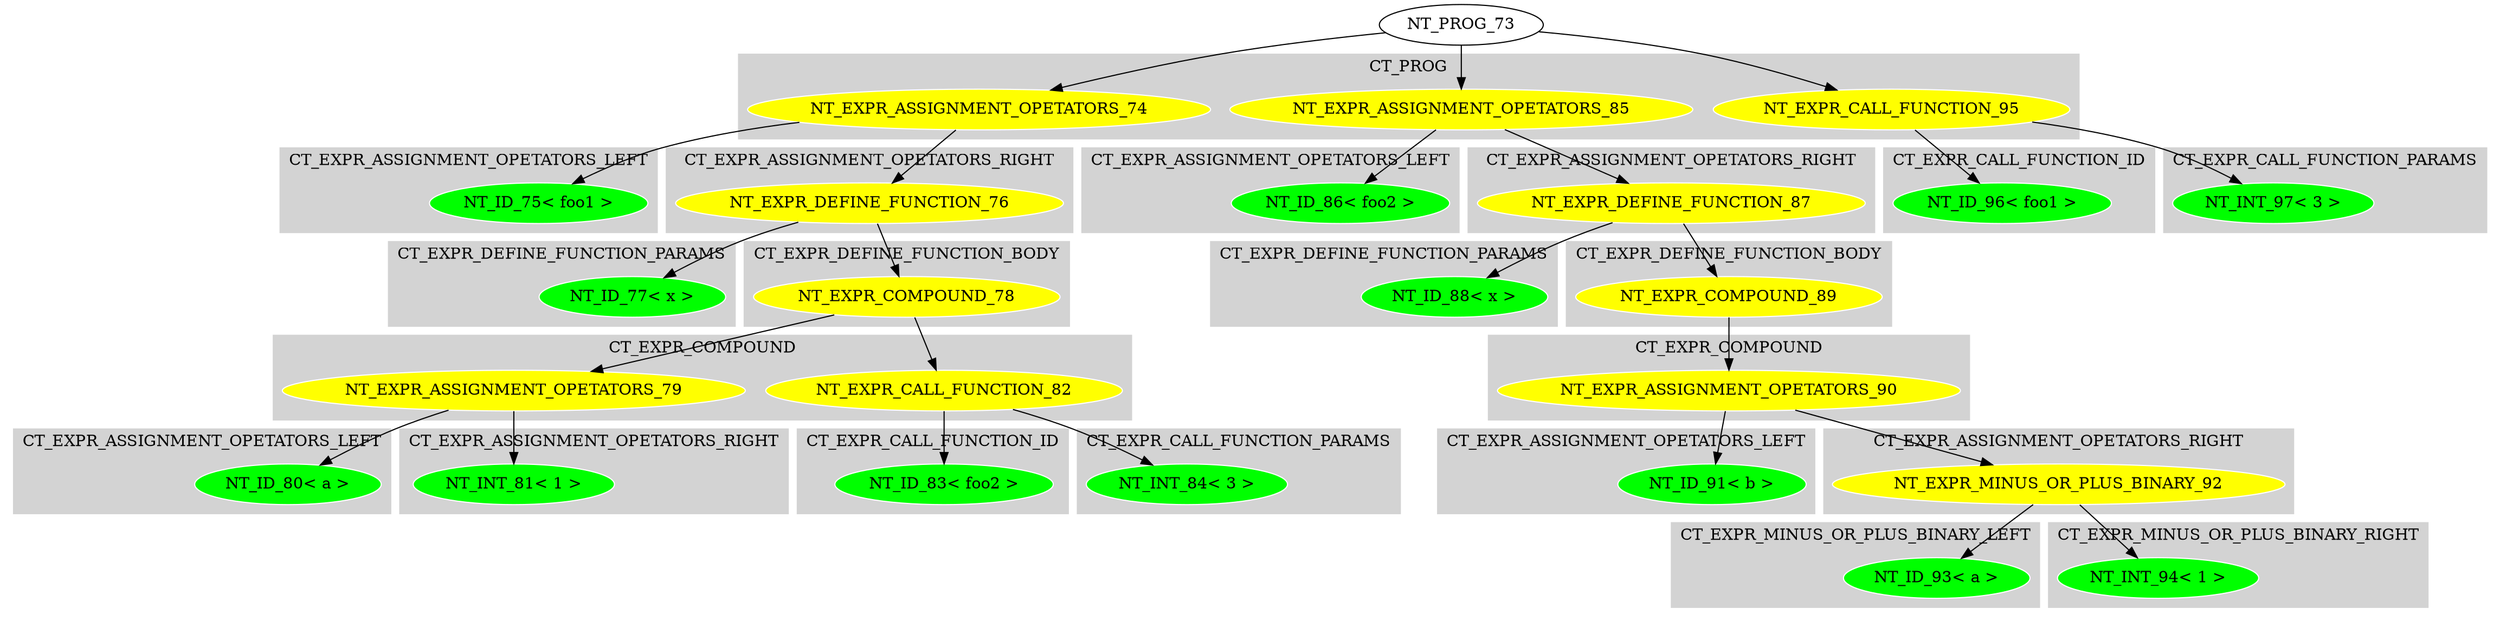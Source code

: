 digraph {

subgraph cluster0 {
 node [style=filled,color=white];
 style=filled;
 color=lightgrey;
 label = "CT_PROG";

"NT_EXPR_ASSIGNMENT_OPETATORS_74"
 [fillcolor = yellow]
"NT_EXPR_ASSIGNMENT_OPETATORS_85"
 [fillcolor = yellow]
"NT_EXPR_CALL_FUNCTION_95"
 [fillcolor = yellow]
}
"NT_PROG_73"->"NT_EXPR_ASSIGNMENT_OPETATORS_74"
subgraph cluster1 {
 node [style=filled,color=white];
 style=filled;
 color=lightgrey;
 label = "CT_EXPR_ASSIGNMENT_OPETATORS_LEFT";

"NT_ID_75< foo1 >"
 [fillcolor = green]
}
subgraph cluster2 {
 node [style=filled,color=white];
 style=filled;
 color=lightgrey;
 label = "CT_EXPR_ASSIGNMENT_OPETATORS_RIGHT";

"NT_EXPR_DEFINE_FUNCTION_76"
 [fillcolor = yellow]
}
"NT_EXPR_ASSIGNMENT_OPETATORS_74"->"NT_ID_75< foo1 >"
"NT_EXPR_ASSIGNMENT_OPETATORS_74"->"NT_EXPR_DEFINE_FUNCTION_76"
subgraph cluster3 {
 node [style=filled,color=white];
 style=filled;
 color=lightgrey;
 label = "CT_EXPR_DEFINE_FUNCTION_PARAMS";

"NT_ID_77< x >"
 [fillcolor = green]
}
subgraph cluster4 {
 node [style=filled,color=white];
 style=filled;
 color=lightgrey;
 label = "CT_EXPR_DEFINE_FUNCTION_BODY";

"NT_EXPR_COMPOUND_78"
 [fillcolor = yellow]
}
"NT_EXPR_DEFINE_FUNCTION_76"->"NT_ID_77< x >"
"NT_EXPR_DEFINE_FUNCTION_76"->"NT_EXPR_COMPOUND_78"
subgraph cluster5 {
 node [style=filled,color=white];
 style=filled;
 color=lightgrey;
 label = "CT_EXPR_COMPOUND";

"NT_EXPR_ASSIGNMENT_OPETATORS_79"
 [fillcolor = yellow]
"NT_EXPR_CALL_FUNCTION_82"
 [fillcolor = yellow]
}
"NT_EXPR_COMPOUND_78"->"NT_EXPR_ASSIGNMENT_OPETATORS_79"
subgraph cluster6 {
 node [style=filled,color=white];
 style=filled;
 color=lightgrey;
 label = "CT_EXPR_ASSIGNMENT_OPETATORS_LEFT";

"NT_ID_80< a >"
 [fillcolor = green]
}
subgraph cluster7 {
 node [style=filled,color=white];
 style=filled;
 color=lightgrey;
 label = "CT_EXPR_ASSIGNMENT_OPETATORS_RIGHT";

"NT_INT_81< 1 >"
 [fillcolor = green]
}
"NT_EXPR_ASSIGNMENT_OPETATORS_79"->"NT_ID_80< a >"
"NT_EXPR_ASSIGNMENT_OPETATORS_79"->"NT_INT_81< 1 >"
"NT_EXPR_COMPOUND_78"->"NT_EXPR_CALL_FUNCTION_82"
subgraph cluster8 {
 node [style=filled,color=white];
 style=filled;
 color=lightgrey;
 label = "CT_EXPR_CALL_FUNCTION_ID";

"NT_ID_83< foo2 >"
 [fillcolor = green]
}
subgraph cluster9 {
 node [style=filled,color=white];
 style=filled;
 color=lightgrey;
 label = "CT_EXPR_CALL_FUNCTION_PARAMS";

"NT_INT_84< 3 >"
 [fillcolor = green]
}
"NT_EXPR_CALL_FUNCTION_82"->"NT_ID_83< foo2 >"
"NT_EXPR_CALL_FUNCTION_82"->"NT_INT_84< 3 >"
"NT_PROG_73"->"NT_EXPR_ASSIGNMENT_OPETATORS_85"
subgraph cluster10 {
 node [style=filled,color=white];
 style=filled;
 color=lightgrey;
 label = "CT_EXPR_ASSIGNMENT_OPETATORS_LEFT";

"NT_ID_86< foo2 >"
 [fillcolor = green]
}
subgraph cluster11 {
 node [style=filled,color=white];
 style=filled;
 color=lightgrey;
 label = "CT_EXPR_ASSIGNMENT_OPETATORS_RIGHT";

"NT_EXPR_DEFINE_FUNCTION_87"
 [fillcolor = yellow]
}
"NT_EXPR_ASSIGNMENT_OPETATORS_85"->"NT_ID_86< foo2 >"
"NT_EXPR_ASSIGNMENT_OPETATORS_85"->"NT_EXPR_DEFINE_FUNCTION_87"
subgraph cluster12 {
 node [style=filled,color=white];
 style=filled;
 color=lightgrey;
 label = "CT_EXPR_DEFINE_FUNCTION_PARAMS";

"NT_ID_88< x >"
 [fillcolor = green]
}
subgraph cluster13 {
 node [style=filled,color=white];
 style=filled;
 color=lightgrey;
 label = "CT_EXPR_DEFINE_FUNCTION_BODY";

"NT_EXPR_COMPOUND_89"
 [fillcolor = yellow]
}
"NT_EXPR_DEFINE_FUNCTION_87"->"NT_ID_88< x >"
"NT_EXPR_DEFINE_FUNCTION_87"->"NT_EXPR_COMPOUND_89"
subgraph cluster14 {
 node [style=filled,color=white];
 style=filled;
 color=lightgrey;
 label = "CT_EXPR_COMPOUND";

"NT_EXPR_ASSIGNMENT_OPETATORS_90"
 [fillcolor = yellow]
}
"NT_EXPR_COMPOUND_89"->"NT_EXPR_ASSIGNMENT_OPETATORS_90"
subgraph cluster15 {
 node [style=filled,color=white];
 style=filled;
 color=lightgrey;
 label = "CT_EXPR_ASSIGNMENT_OPETATORS_LEFT";

"NT_ID_91< b >"
 [fillcolor = green]
}
subgraph cluster16 {
 node [style=filled,color=white];
 style=filled;
 color=lightgrey;
 label = "CT_EXPR_ASSIGNMENT_OPETATORS_RIGHT";

"NT_EXPR_MINUS_OR_PLUS_BINARY_92"
 [fillcolor = yellow]
}
"NT_EXPR_ASSIGNMENT_OPETATORS_90"->"NT_ID_91< b >"
"NT_EXPR_ASSIGNMENT_OPETATORS_90"->"NT_EXPR_MINUS_OR_PLUS_BINARY_92"
subgraph cluster17 {
 node [style=filled,color=white];
 style=filled;
 color=lightgrey;
 label = "CT_EXPR_MINUS_OR_PLUS_BINARY_LEFT";

"NT_ID_93< a >"
 [fillcolor = green]
}
subgraph cluster18 {
 node [style=filled,color=white];
 style=filled;
 color=lightgrey;
 label = "CT_EXPR_MINUS_OR_PLUS_BINARY_RIGHT";

"NT_INT_94< 1 >"
 [fillcolor = green]
}
"NT_EXPR_MINUS_OR_PLUS_BINARY_92"->"NT_ID_93< a >"
"NT_EXPR_MINUS_OR_PLUS_BINARY_92"->"NT_INT_94< 1 >"
"NT_PROG_73"->"NT_EXPR_CALL_FUNCTION_95"
subgraph cluster19 {
 node [style=filled,color=white];
 style=filled;
 color=lightgrey;
 label = "CT_EXPR_CALL_FUNCTION_ID";

"NT_ID_96< foo1 >"
 [fillcolor = green]
}
subgraph cluster20 {
 node [style=filled,color=white];
 style=filled;
 color=lightgrey;
 label = "CT_EXPR_CALL_FUNCTION_PARAMS";

"NT_INT_97< 3 >"
 [fillcolor = green]
}
"NT_EXPR_CALL_FUNCTION_95"->"NT_ID_96< foo1 >"
"NT_EXPR_CALL_FUNCTION_95"->"NT_INT_97< 3 >"
}
